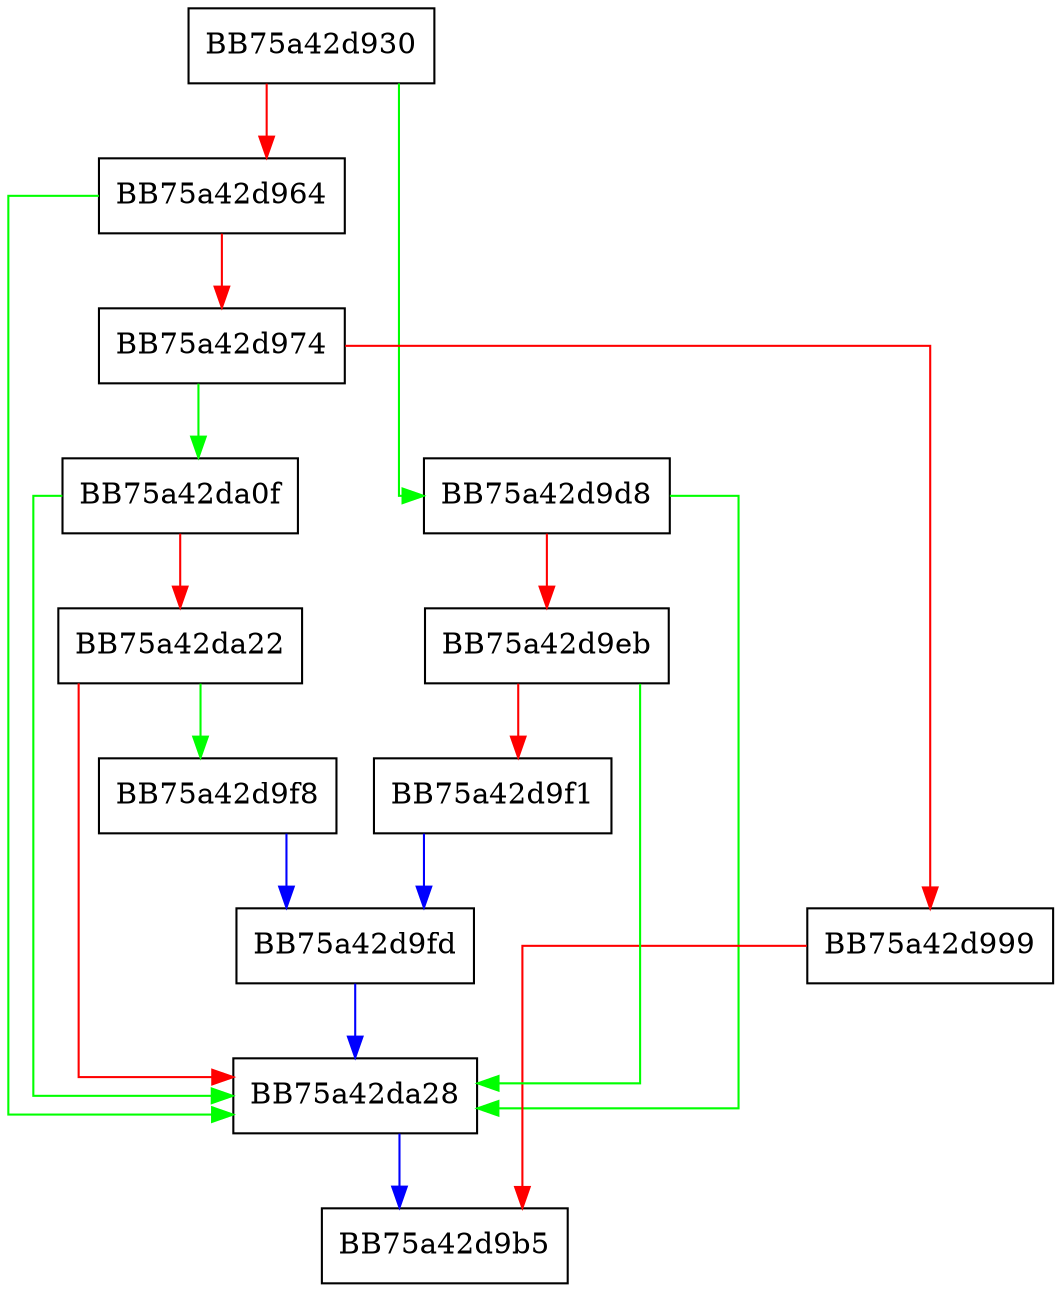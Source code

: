 digraph HashMsiClsid {
  node [shape="box"];
  graph [splines=ortho];
  BB75a42d930 -> BB75a42d9d8 [color="green"];
  BB75a42d930 -> BB75a42d964 [color="red"];
  BB75a42d964 -> BB75a42da28 [color="green"];
  BB75a42d964 -> BB75a42d974 [color="red"];
  BB75a42d974 -> BB75a42da0f [color="green"];
  BB75a42d974 -> BB75a42d999 [color="red"];
  BB75a42d999 -> BB75a42d9b5 [color="red"];
  BB75a42d9d8 -> BB75a42da28 [color="green"];
  BB75a42d9d8 -> BB75a42d9eb [color="red"];
  BB75a42d9eb -> BB75a42da28 [color="green"];
  BB75a42d9eb -> BB75a42d9f1 [color="red"];
  BB75a42d9f1 -> BB75a42d9fd [color="blue"];
  BB75a42d9f8 -> BB75a42d9fd [color="blue"];
  BB75a42d9fd -> BB75a42da28 [color="blue"];
  BB75a42da0f -> BB75a42da28 [color="green"];
  BB75a42da0f -> BB75a42da22 [color="red"];
  BB75a42da22 -> BB75a42d9f8 [color="green"];
  BB75a42da22 -> BB75a42da28 [color="red"];
  BB75a42da28 -> BB75a42d9b5 [color="blue"];
}